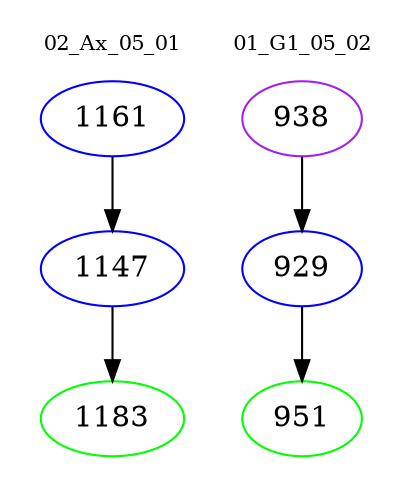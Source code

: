digraph{
subgraph cluster_0 {
color = white
label = "02_Ax_05_01";
fontsize=10;
T0_1161 [label="1161", color="blue"]
T0_1161 -> T0_1147 [color="black"]
T0_1147 [label="1147", color="blue"]
T0_1147 -> T0_1183 [color="black"]
T0_1183 [label="1183", color="green"]
}
subgraph cluster_1 {
color = white
label = "01_G1_05_02";
fontsize=10;
T1_938 [label="938", color="purple"]
T1_938 -> T1_929 [color="black"]
T1_929 [label="929", color="blue"]
T1_929 -> T1_951 [color="black"]
T1_951 [label="951", color="green"]
}
}
